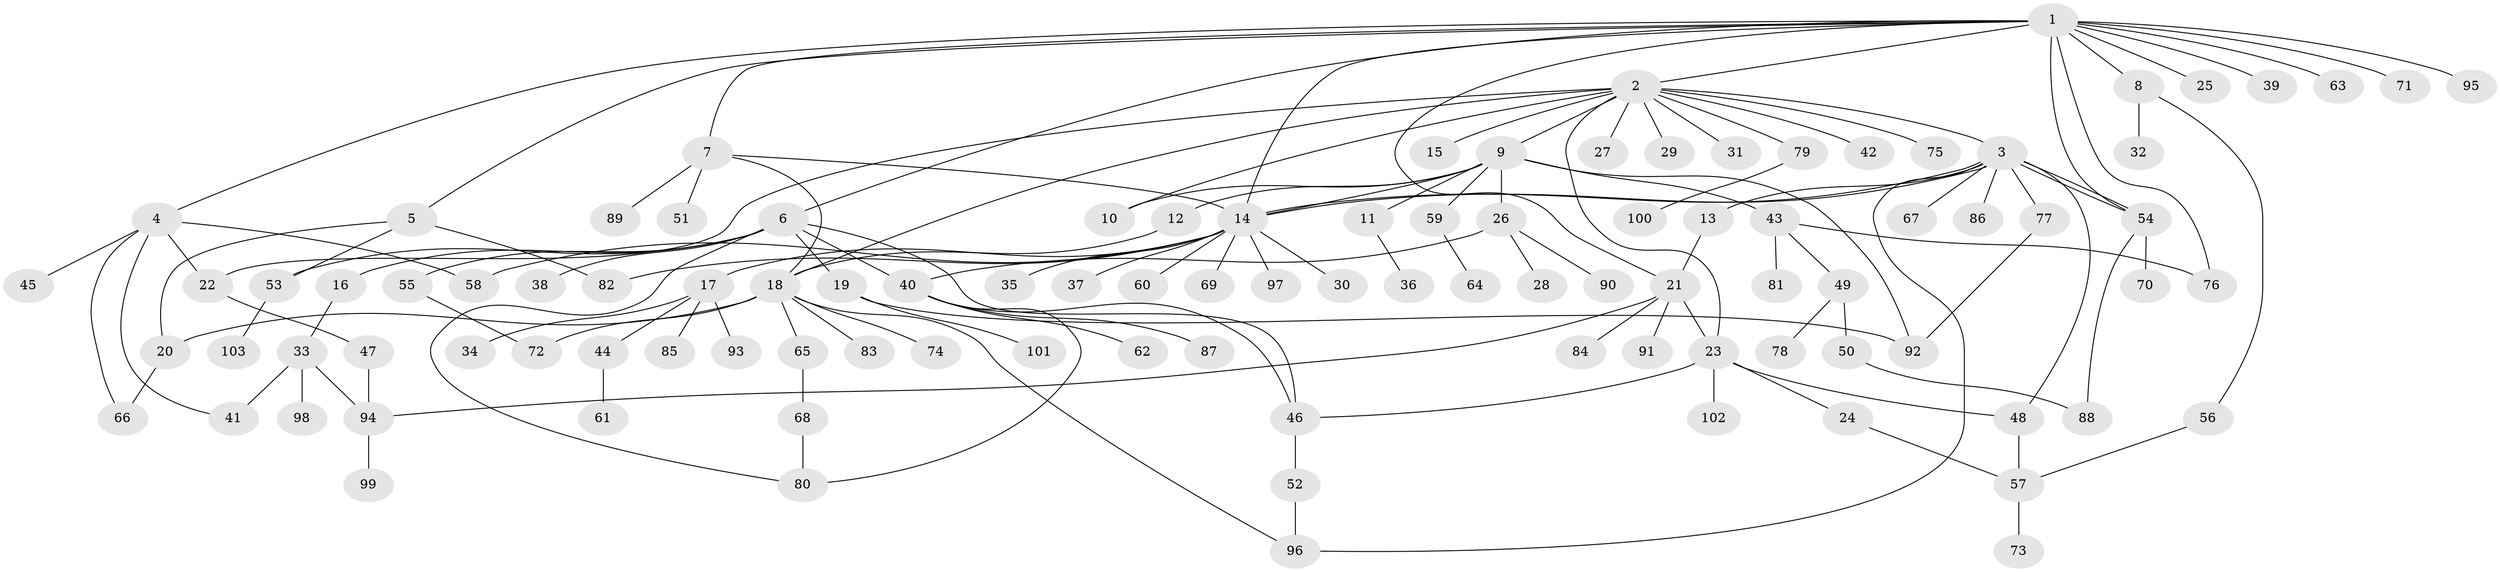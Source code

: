 // coarse degree distribution, {1: 0.7804878048780488, 2: 0.07317073170731707, 11: 0.07317073170731707, 3: 0.024390243902439025, 5: 0.024390243902439025, 13: 0.024390243902439025}
// Generated by graph-tools (version 1.1) at 2025/51/03/04/25 21:51:27]
// undirected, 103 vertices, 137 edges
graph export_dot {
graph [start="1"]
  node [color=gray90,style=filled];
  1;
  2;
  3;
  4;
  5;
  6;
  7;
  8;
  9;
  10;
  11;
  12;
  13;
  14;
  15;
  16;
  17;
  18;
  19;
  20;
  21;
  22;
  23;
  24;
  25;
  26;
  27;
  28;
  29;
  30;
  31;
  32;
  33;
  34;
  35;
  36;
  37;
  38;
  39;
  40;
  41;
  42;
  43;
  44;
  45;
  46;
  47;
  48;
  49;
  50;
  51;
  52;
  53;
  54;
  55;
  56;
  57;
  58;
  59;
  60;
  61;
  62;
  63;
  64;
  65;
  66;
  67;
  68;
  69;
  70;
  71;
  72;
  73;
  74;
  75;
  76;
  77;
  78;
  79;
  80;
  81;
  82;
  83;
  84;
  85;
  86;
  87;
  88;
  89;
  90;
  91;
  92;
  93;
  94;
  95;
  96;
  97;
  98;
  99;
  100;
  101;
  102;
  103;
  1 -- 2;
  1 -- 4;
  1 -- 5;
  1 -- 6;
  1 -- 7;
  1 -- 8;
  1 -- 14;
  1 -- 21;
  1 -- 25;
  1 -- 39;
  1 -- 54;
  1 -- 63;
  1 -- 71;
  1 -- 76;
  1 -- 95;
  2 -- 3;
  2 -- 9;
  2 -- 10;
  2 -- 15;
  2 -- 18;
  2 -- 22;
  2 -- 23;
  2 -- 27;
  2 -- 29;
  2 -- 31;
  2 -- 42;
  2 -- 75;
  2 -- 79;
  3 -- 13;
  3 -- 14;
  3 -- 14;
  3 -- 48;
  3 -- 54;
  3 -- 54;
  3 -- 67;
  3 -- 77;
  3 -- 86;
  3 -- 96;
  4 -- 22;
  4 -- 41;
  4 -- 45;
  4 -- 58;
  4 -- 66;
  5 -- 20;
  5 -- 53;
  5 -- 82;
  6 -- 16;
  6 -- 19;
  6 -- 38;
  6 -- 40;
  6 -- 46;
  6 -- 53;
  6 -- 55;
  6 -- 80;
  7 -- 14;
  7 -- 18;
  7 -- 51;
  7 -- 89;
  8 -- 32;
  8 -- 56;
  9 -- 10;
  9 -- 11;
  9 -- 12;
  9 -- 14;
  9 -- 26;
  9 -- 43;
  9 -- 59;
  9 -- 92;
  11 -- 36;
  12 -- 18;
  13 -- 21;
  14 -- 17;
  14 -- 30;
  14 -- 35;
  14 -- 37;
  14 -- 58;
  14 -- 60;
  14 -- 69;
  14 -- 82;
  14 -- 97;
  16 -- 33;
  17 -- 34;
  17 -- 44;
  17 -- 85;
  17 -- 93;
  18 -- 20;
  18 -- 65;
  18 -- 72;
  18 -- 74;
  18 -- 83;
  18 -- 96;
  19 -- 92;
  19 -- 101;
  20 -- 66;
  21 -- 23;
  21 -- 84;
  21 -- 91;
  21 -- 94;
  22 -- 47;
  23 -- 24;
  23 -- 46;
  23 -- 48;
  23 -- 102;
  24 -- 57;
  26 -- 28;
  26 -- 40;
  26 -- 90;
  33 -- 41;
  33 -- 94;
  33 -- 98;
  40 -- 46;
  40 -- 62;
  40 -- 80;
  40 -- 87;
  43 -- 49;
  43 -- 76;
  43 -- 81;
  44 -- 61;
  46 -- 52;
  47 -- 94;
  48 -- 57;
  49 -- 50;
  49 -- 78;
  50 -- 88;
  52 -- 96;
  53 -- 103;
  54 -- 70;
  54 -- 88;
  55 -- 72;
  56 -- 57;
  57 -- 73;
  59 -- 64;
  65 -- 68;
  68 -- 80;
  77 -- 92;
  79 -- 100;
  94 -- 99;
}

